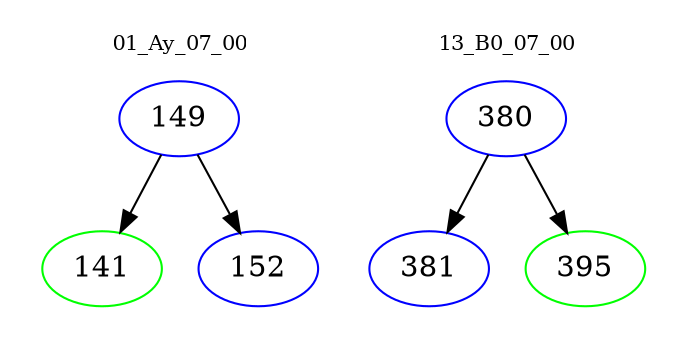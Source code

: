 digraph{
subgraph cluster_0 {
color = white
label = "01_Ay_07_00";
fontsize=10;
T0_149 [label="149", color="blue"]
T0_149 -> T0_141 [color="black"]
T0_141 [label="141", color="green"]
T0_149 -> T0_152 [color="black"]
T0_152 [label="152", color="blue"]
}
subgraph cluster_1 {
color = white
label = "13_B0_07_00";
fontsize=10;
T1_380 [label="380", color="blue"]
T1_380 -> T1_381 [color="black"]
T1_381 [label="381", color="blue"]
T1_380 -> T1_395 [color="black"]
T1_395 [label="395", color="green"]
}
}
